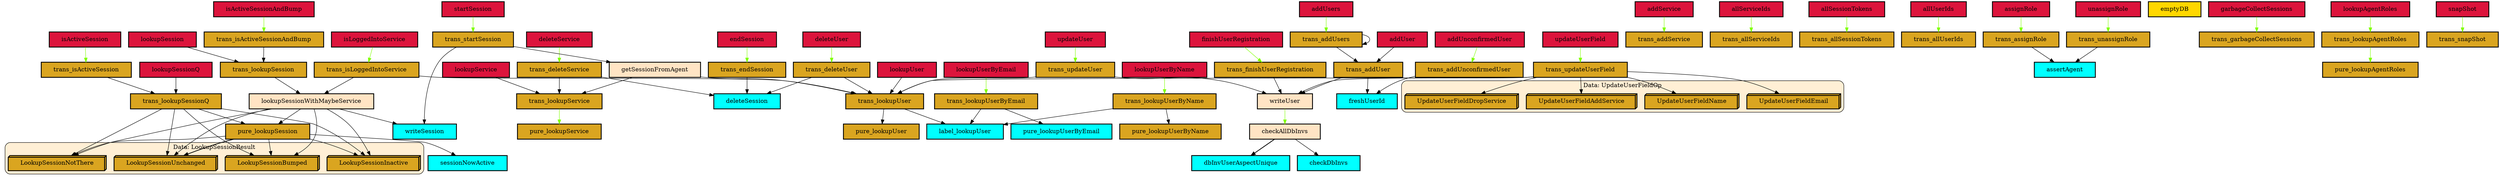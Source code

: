 digraph "Diagram of: Thentos.DB.Trans" {
    node [margin="0.4,0.1"
         ,style=filled];
    subgraph cluster_Data_LookupSessionResult {
        graph [label="Data: LookupSessionResult"
              ,style="filled,rounded"
              ,fillcolor=papayawhip];
        1 [label=LookupSessionBumped
          ,shape=box3d
          ,fillcolor=goldenrod
          ,style="filled,bold"];
        2 [label=LookupSessionInactive
          ,shape=box3d
          ,fillcolor=goldenrod
          ,style="filled,bold"];
        3 [label=LookupSessionNotThere
          ,shape=box3d
          ,fillcolor=goldenrod
          ,style="filled,bold"];
        4 [label=LookupSessionUnchanged
          ,shape=box3d
          ,fillcolor=goldenrod
          ,style="filled,bold"];
    }
    subgraph cluster_Data_UpdateUserFieldOp {
        graph [label="Data: UpdateUserFieldOp"
              ,style="filled,rounded"
              ,fillcolor=papayawhip];
        5 [label=UpdateUserFieldAddService
          ,shape=box3d
          ,fillcolor=goldenrod
          ,style="filled,bold"];
        6 [label=UpdateUserFieldDropService
          ,shape=box3d
          ,fillcolor=goldenrod
          ,style="filled,bold"];
        7 [label=UpdateUserFieldEmail
          ,shape=box3d
          ,fillcolor=goldenrod
          ,style="filled,bold"];
        8 [label=UpdateUserFieldName
          ,shape=box3d
          ,fillcolor=goldenrod
          ,style="filled,bold"];
    }
    9 [label=addService
      ,shape=box
      ,fillcolor=crimson
      ,style="filled,bold"];
    10 [label=addUnconfirmedUser
       ,shape=box
       ,fillcolor=crimson
       ,style="filled,bold"];
    11 [label=addUser
       ,shape=box
       ,fillcolor=crimson
       ,style="filled,bold"];
    12 [label=addUsers
       ,shape=box
       ,fillcolor=crimson
       ,style="filled,bold"];
    13 [label=allServiceIds
       ,shape=box
       ,fillcolor=crimson
       ,style="filled,bold"];
    14 [label=allSessionTokens
       ,shape=box
       ,fillcolor=crimson
       ,style="filled,bold"];
    15 [label=allUserIds
       ,shape=box
       ,fillcolor=crimson
       ,style="filled,bold"];
    16 [label=assertAgent
       ,shape=box
       ,fillcolor=cyan
       ,style="filled,bold"];
    17 [label=assignRole
       ,shape=box
       ,fillcolor=crimson
       ,style="filled,bold"];
    18 [label=checkAllDbInvs
       ,shape=box
       ,fillcolor=bisque
       ,style="filled,bold"];
    19 [label=checkDbInvs
       ,shape=box
       ,fillcolor=cyan
       ,style="filled,bold"];
    20 [label=dbInvUserAspectUnique
       ,shape=box
       ,fillcolor=cyan
       ,style="filled,bold"];
    21 [label=deleteService
       ,shape=box
       ,fillcolor=crimson
       ,style="filled,bold"];
    22 [label=deleteSession
       ,shape=box
       ,fillcolor=cyan
       ,style="filled,bold"];
    23 [label=deleteUser
       ,shape=box
       ,fillcolor=crimson
       ,style="filled,bold"];
    24 [label=emptyDB
       ,shape=box
       ,fillcolor=gold
       ,style="filled,bold"];
    25 [label=endSession
       ,shape=box
       ,fillcolor=crimson
       ,style="filled,bold"];
    26 [label=finishUserRegistration
       ,shape=box
       ,fillcolor=crimson
       ,style="filled,bold"];
    27 [label=freshUserId
       ,shape=box
       ,fillcolor=cyan
       ,style="filled,bold"];
    28 [label=garbageCollectSessions
       ,shape=box
       ,fillcolor=crimson
       ,style="filled,bold"];
    29 [label=getSessionFromAgent
       ,shape=box
       ,fillcolor=bisque
       ,style="filled,bold"];
    30 [label=isActiveSession
       ,shape=box
       ,fillcolor=crimson
       ,style="filled,bold"];
    31 [label=isActiveSessionAndBump
       ,shape=box
       ,fillcolor=crimson
       ,style="filled,bold"];
    32 [label=isLoggedIntoService
       ,shape=box
       ,fillcolor=crimson
       ,style="filled,bold"];
    33 [label=label_lookupUser
       ,shape=box
       ,fillcolor=cyan
       ,style="filled,bold"];
    34 [label=lookupAgentRoles
       ,shape=box
       ,fillcolor=crimson
       ,style="filled,bold"];
    35 [label=lookupService
       ,shape=box
       ,fillcolor=crimson
       ,style="filled,bold"];
    36 [label=lookupSession
       ,shape=box
       ,fillcolor=crimson
       ,style="filled,bold"];
    37 [label=lookupSessionQ
       ,shape=box
       ,fillcolor=crimson
       ,style="filled,bold"];
    38 [label=lookupSessionWithMaybeService
       ,shape=box
       ,fillcolor=bisque
       ,style="filled,bold"];
    39 [label=lookupUser
       ,shape=box
       ,fillcolor=crimson
       ,style="filled,bold"];
    40 [label=lookupUserByEmail
       ,shape=box
       ,fillcolor=crimson
       ,style="filled,bold"];
    41 [label=lookupUserByName
       ,shape=box
       ,fillcolor=crimson
       ,style="filled,bold"];
    42 [label=pure_lookupAgentRoles
       ,shape=box
       ,fillcolor=goldenrod
       ,style="filled,bold"];
    43 [label=pure_lookupService
       ,shape=box
       ,fillcolor=goldenrod
       ,style="filled,bold"];
    44 [label=pure_lookupSession
       ,shape=box
       ,fillcolor=goldenrod
       ,style="filled,bold"];
    45 [label=pure_lookupUser
       ,shape=box
       ,fillcolor=goldenrod
       ,style="filled,bold"];
    46 [label=pure_lookupUserByEmail
       ,shape=box
       ,fillcolor=cyan
       ,style="filled,bold"];
    47 [label=pure_lookupUserByName
       ,shape=box
       ,fillcolor=goldenrod
       ,style="filled,bold"];
    48 [label=sessionNowActive
       ,shape=box
       ,fillcolor=cyan
       ,style="filled,bold"];
    49 [label=snapShot
       ,shape=box
       ,fillcolor=crimson
       ,style="filled,bold"];
    50 [label=startSession
       ,shape=box
       ,fillcolor=crimson
       ,style="filled,bold"];
    51 [label=trans_addService
       ,shape=box
       ,fillcolor=goldenrod
       ,style="filled,bold"];
    52 [label=trans_addUnconfirmedUser
       ,shape=box
       ,fillcolor=goldenrod
       ,style="filled,bold"];
    53 [label=trans_addUser
       ,shape=box
       ,fillcolor=goldenrod
       ,style="filled,bold"];
    54 [label=trans_addUsers
       ,shape=box
       ,fillcolor=goldenrod
       ,style="filled,bold"];
    55 [label=trans_allServiceIds
       ,shape=box
       ,fillcolor=goldenrod
       ,style="filled,bold"];
    56 [label=trans_allSessionTokens
       ,shape=box
       ,fillcolor=goldenrod
       ,style="filled,bold"];
    57 [label=trans_allUserIds
       ,shape=box
       ,fillcolor=goldenrod
       ,style="filled,bold"];
    58 [label=trans_assignRole
       ,shape=box
       ,fillcolor=goldenrod
       ,style="filled,bold"];
    59 [label=trans_deleteService
       ,shape=box
       ,fillcolor=goldenrod
       ,style="filled,bold"];
    60 [label=trans_deleteUser
       ,shape=box
       ,fillcolor=goldenrod
       ,style="filled,bold"];
    61 [label=trans_endSession
       ,shape=box
       ,fillcolor=goldenrod
       ,style="filled,bold"];
    62 [label=trans_finishUserRegistration
       ,shape=box
       ,fillcolor=goldenrod
       ,style="filled,bold"];
    63 [label=trans_garbageCollectSessions
       ,shape=box
       ,fillcolor=goldenrod
       ,style="filled,bold"];
    64 [label=trans_isActiveSession
       ,shape=box
       ,fillcolor=goldenrod
       ,style="filled,bold"];
    65 [label=trans_isActiveSessionAndBump
       ,shape=box
       ,fillcolor=goldenrod
       ,style="filled,bold"];
    66 [label=trans_isLoggedIntoService
       ,shape=box
       ,fillcolor=goldenrod
       ,style="filled,bold"];
    67 [label=trans_lookupAgentRoles
       ,shape=box
       ,fillcolor=goldenrod
       ,style="filled,bold"];
    68 [label=trans_lookupService
       ,shape=box
       ,fillcolor=goldenrod
       ,style="filled,bold"];
    69 [label=trans_lookupSession
       ,shape=box
       ,fillcolor=goldenrod
       ,style="filled,bold"];
    70 [label=trans_lookupSessionQ
       ,shape=box
       ,fillcolor=goldenrod
       ,style="filled,bold"];
    71 [label=trans_lookupUser
       ,shape=box
       ,fillcolor=goldenrod
       ,style="filled,bold"];
    72 [label=trans_lookupUserByEmail
       ,shape=box
       ,fillcolor=goldenrod
       ,style="filled,bold"];
    73 [label=trans_lookupUserByName
       ,shape=box
       ,fillcolor=goldenrod
       ,style="filled,bold"];
    74 [label=trans_snapShot
       ,shape=box
       ,fillcolor=goldenrod
       ,style="filled,bold"];
    75 [label=trans_startSession
       ,shape=box
       ,fillcolor=goldenrod
       ,style="filled,bold"];
    76 [label=trans_unassignRole
       ,shape=box
       ,fillcolor=goldenrod
       ,style="filled,bold"];
    77 [label=trans_updateUser
       ,shape=box
       ,fillcolor=goldenrod
       ,style="filled,bold"];
    78 [label=trans_updateUserField
       ,shape=box
       ,fillcolor=goldenrod
       ,style="filled,bold"];
    79 [label=unassignRole
       ,shape=box
       ,fillcolor=crimson
       ,style="filled,bold"];
    80 [label=updateUser
       ,shape=box
       ,fillcolor=crimson
       ,style="filled,bold"];
    81 [label=updateUserField
       ,shape=box
       ,fillcolor=crimson
       ,style="filled,bold"];
    82 [label=writeSession
       ,shape=box
       ,fillcolor=cyan
       ,style="filled,bold"];
    83 [label=writeUser
       ,shape=box
       ,fillcolor=bisque
       ,style="filled,bold"];
    9 -> 51 [penwidth=1
            ,color=chartreuse];
    10 -> 52 [penwidth=1
             ,color=chartreuse];
    11 -> 53 [penwidth=1
             ,color=black];
    12 -> 54 [penwidth=1
             ,color=chartreuse];
    13 -> 55 [penwidth=1
             ,color=chartreuse];
    14 -> 56 [penwidth=1
             ,color=chartreuse];
    15 -> 57 [penwidth=1
             ,color=chartreuse];
    17 -> 58 [penwidth=1
             ,color=chartreuse];
    18 -> 19 [penwidth=1
             ,color=black];
    18 -> 20 [penwidth=1.6931471805599454
             ,color=black];
    21 -> 59 [penwidth=1
             ,color=chartreuse];
    23 -> 60 [penwidth=1
             ,color=chartreuse];
    25 -> 61 [penwidth=1
             ,color=chartreuse];
    26 -> 62 [penwidth=1
             ,color=chartreuse];
    28 -> 63 [penwidth=1
             ,color=chartreuse];
    29 -> 68 [penwidth=1
             ,color=black];
    29 -> 71 [penwidth=1
             ,color=black];
    30 -> 64 [penwidth=1
             ,color=chartreuse];
    31 -> 65 [penwidth=1
             ,color=chartreuse];
    32 -> 66 [penwidth=1
             ,color=chartreuse];
    34 -> 67 [penwidth=1
             ,color=chartreuse];
    35 -> 68 [penwidth=1
             ,color=black];
    36 -> 69 [penwidth=1
             ,color=black];
    37 -> 70 [penwidth=1
             ,color=black];
    38 -> 1 [penwidth=1
            ,color=black];
    38 -> 2 [penwidth=1
            ,color=black];
    38 -> 3 [penwidth=1
            ,color=black];
    38 -> 4 [penwidth=1
            ,color=black];
    38 -> 44 [penwidth=1
             ,color=black];
    38 -> 82 [penwidth=1
             ,color=black];
    39 -> 71 [penwidth=1
             ,color=black];
    40 -> 72 [penwidth=1
             ,color=chartreuse];
    41 -> 73 [penwidth=1
             ,color=chartreuse];
    44 -> 1 [penwidth=1
            ,color=black];
    44 -> 2 [penwidth=1
            ,color=black];
    44 -> 3 [penwidth=1
            ,color=black];
    44 -> 4 [penwidth=1.6931471805599454
            ,color=black];
    44 -> 48 [penwidth=1
             ,color=black];
    49 -> 74 [penwidth=1
             ,color=chartreuse];
    50 -> 75 [penwidth=1
             ,color=chartreuse];
    52 -> 27 [penwidth=1
             ,color=black];
    53 -> 27 [penwidth=1
             ,color=black];
    53 -> 83 [penwidth=1
             ,color=black];
    54 -> 53 [penwidth=1
             ,color=black];
    54 -> 54 [penwidth=1
             ,color=black];
    58 -> 16 [penwidth=1
             ,color=black];
    59 -> 22 [penwidth=1
             ,color=black];
    59 -> 68 [penwidth=1
             ,color=black];
    60 -> 22 [penwidth=1
             ,color=black];
    60 -> 71 [penwidth=1
             ,color=black];
    61 -> 22 [penwidth=1
             ,color=black];
    62 -> 83 [penwidth=1
             ,color=black];
    64 -> 70 [penwidth=1
             ,color=black];
    65 -> 69 [penwidth=1
             ,color=black];
    66 -> 38 [penwidth=1
             ,color=black];
    66 -> 71 [penwidth=1
             ,color=black];
    67 -> 42 [penwidth=1
             ,color=chartreuse];
    68 -> 43 [penwidth=1
             ,color=chartreuse];
    69 -> 38 [penwidth=1
             ,color=black];
    70 -> 1 [penwidth=1
            ,color=black];
    70 -> 2 [penwidth=1
            ,color=black];
    70 -> 3 [penwidth=1
            ,color=black];
    70 -> 4 [penwidth=1
            ,color=black];
    70 -> 44 [penwidth=1
             ,color=black];
    71 -> 33 [penwidth=1
             ,color=black];
    71 -> 45 [penwidth=1
             ,color=black];
    72 -> 33 [penwidth=1
             ,color=black];
    72 -> 46 [penwidth=1
             ,color=black];
    73 -> 33 [penwidth=1
             ,color=black];
    73 -> 47 [penwidth=1
             ,color=black];
    75 -> 29 [penwidth=1
             ,color=black];
    75 -> 82 [penwidth=1
             ,color=black];
    76 -> 16 [penwidth=1
             ,color=black];
    77 -> 71 [penwidth=1
             ,color=black];
    77 -> 83 [penwidth=1
             ,color=black];
    78 -> 5 [penwidth=1
            ,color=black];
    78 -> 6 [penwidth=1
            ,color=black];
    78 -> 7 [penwidth=1
            ,color=black];
    78 -> 8 [penwidth=1
            ,color=black];
    78 -> 71 [penwidth=1
             ,color=black];
    78 -> 83 [penwidth=1
             ,color=black];
    79 -> 76 [penwidth=1
             ,color=chartreuse];
    80 -> 77 [penwidth=1
             ,color=chartreuse];
    81 -> 78 [penwidth=1
             ,color=chartreuse];
    83 -> 18 [penwidth=1
             ,color=chartreuse];
}
